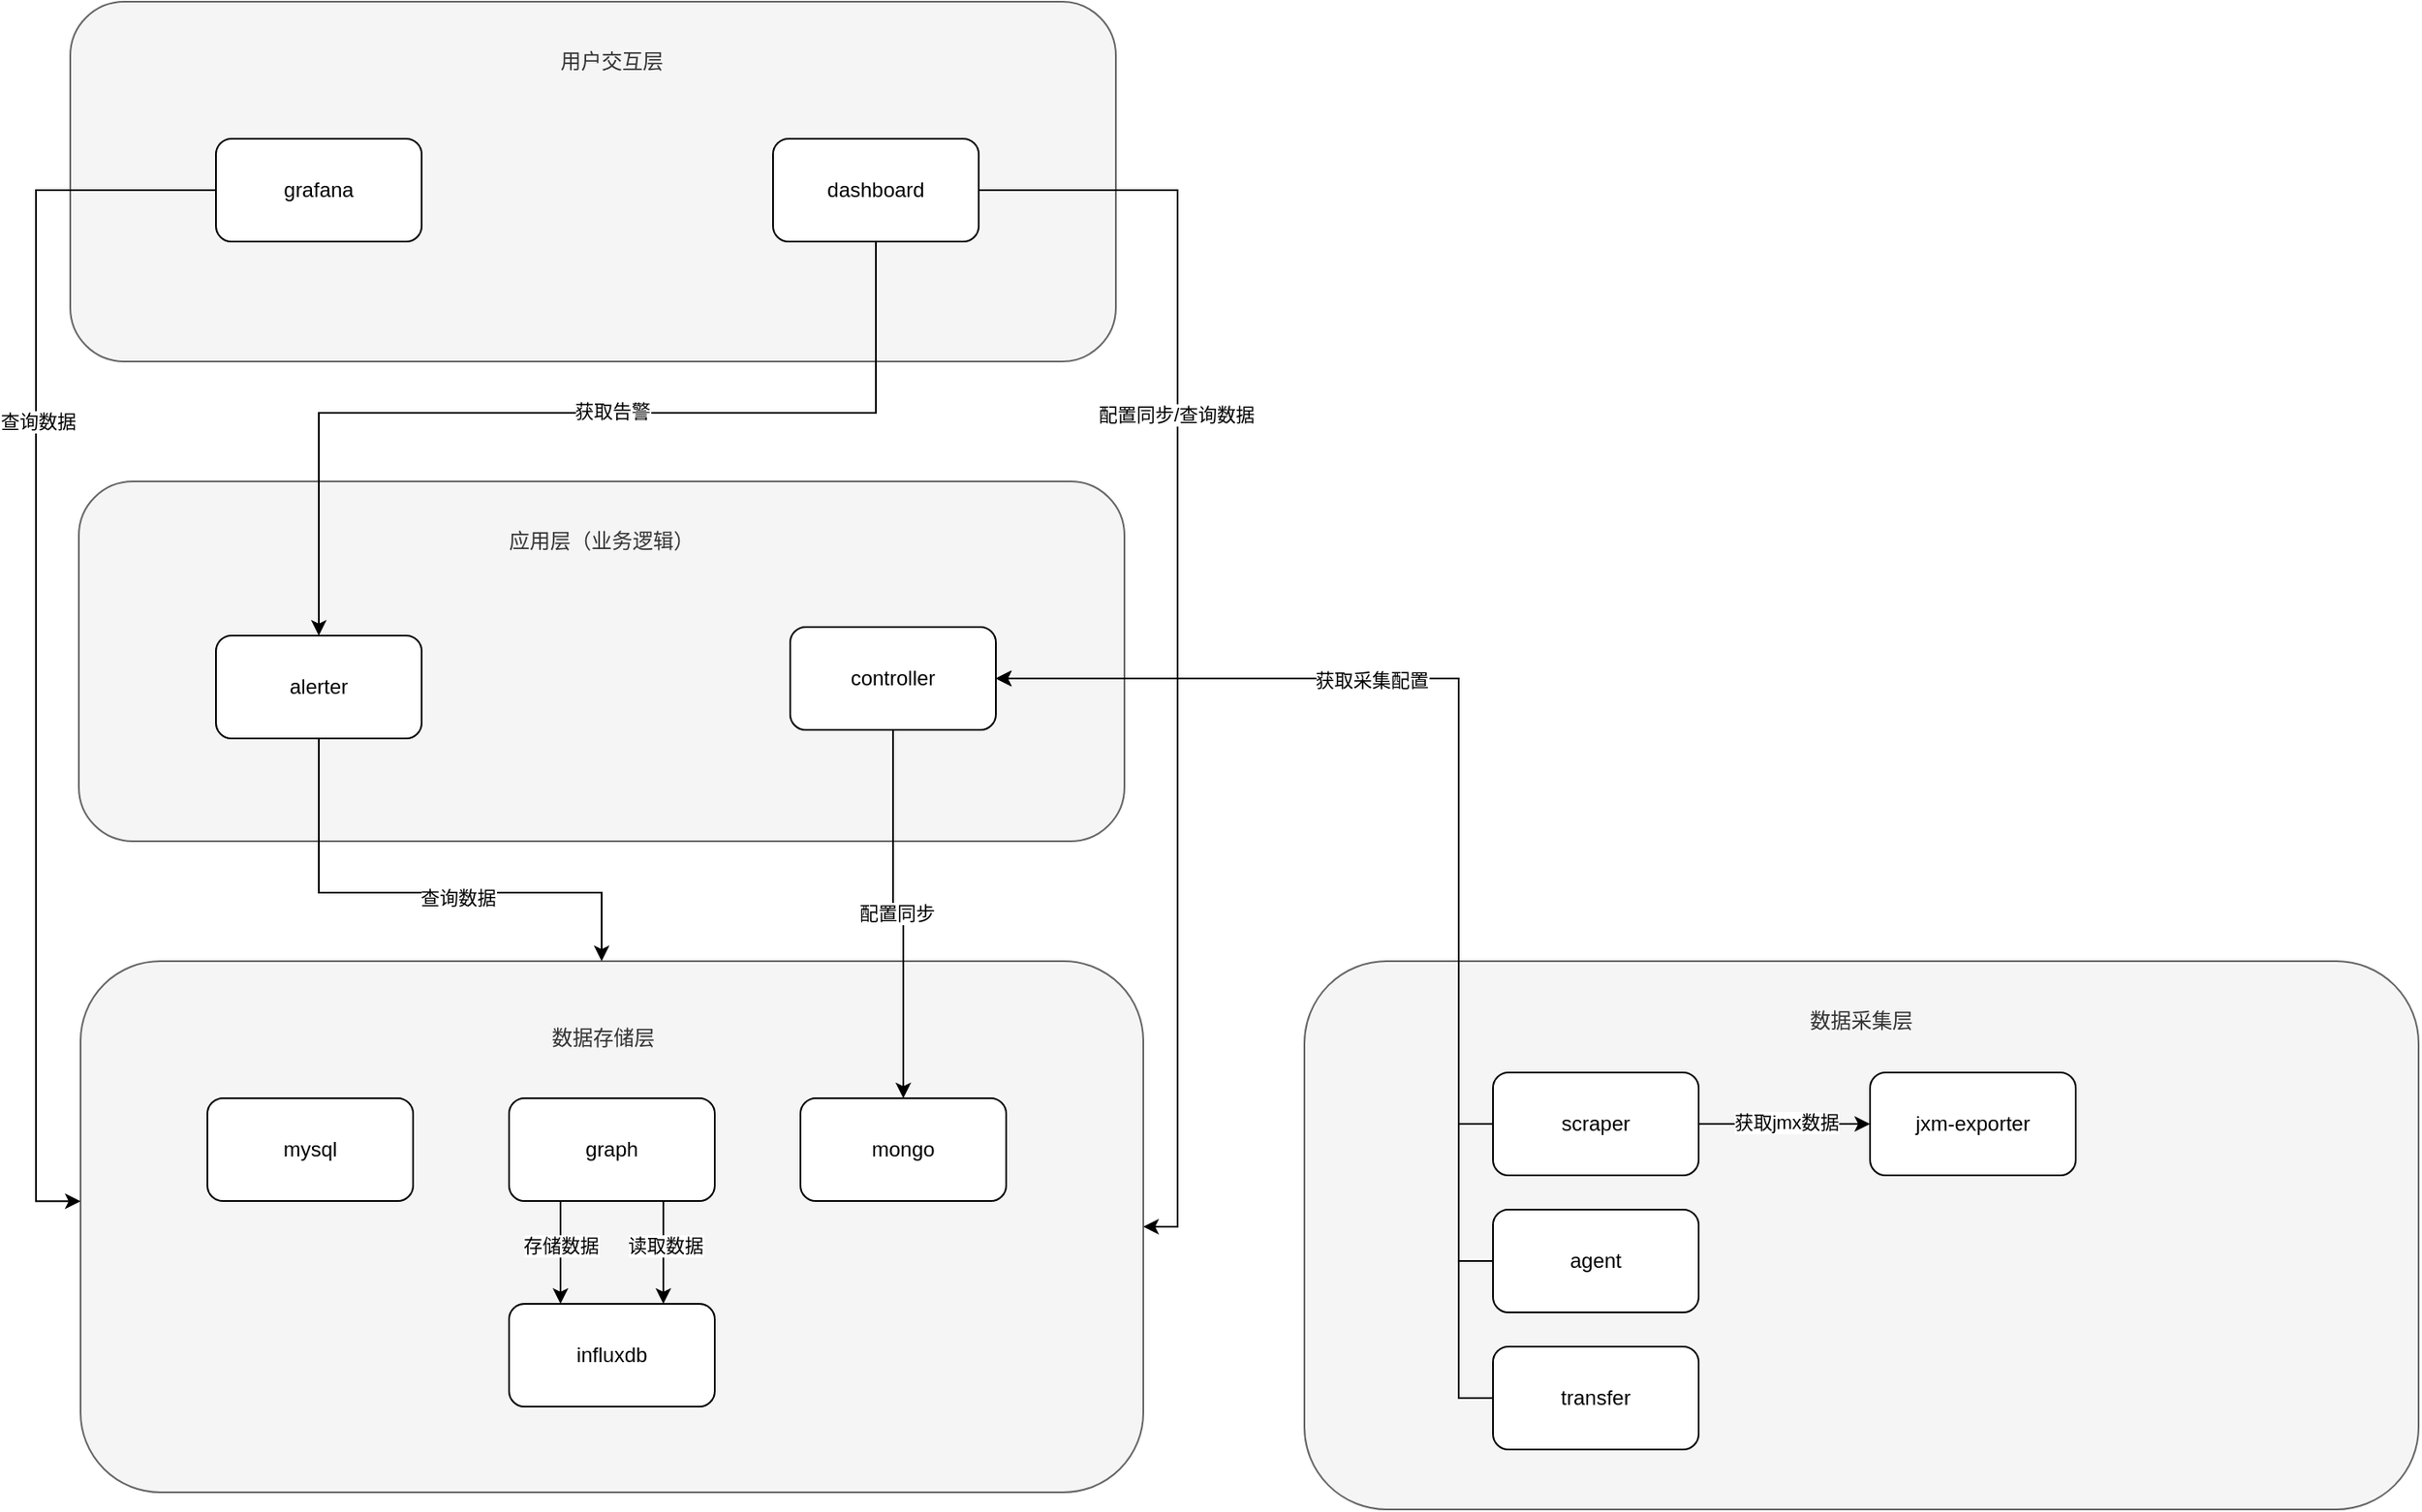 <mxfile version="27.1.4">
  <diagram name="第 1 页" id="fY5CujeRPEhwM3bfNNjF">
    <mxGraphModel dx="2577" dy="1410" grid="1" gridSize="10" guides="1" tooltips="1" connect="1" arrows="1" fold="1" page="1" pageScale="1" pageWidth="827" pageHeight="1169" math="0" shadow="0">
      <root>
        <mxCell id="0" />
        <mxCell id="1" parent="0" />
        <mxCell id="2rTzAIaTju17xesEqHSP-2" value="" style="rounded=1;whiteSpace=wrap;html=1;fillColor=#f5f5f5;fontColor=#333333;strokeColor=#666666;" vertex="1" parent="1">
          <mxGeometry x="840" y="590" width="650" height="320" as="geometry" />
        </mxCell>
        <mxCell id="2rTzAIaTju17xesEqHSP-1" value="" style="rounded=1;whiteSpace=wrap;html=1;fillColor=#f5f5f5;fontColor=#333333;strokeColor=#666666;" vertex="1" parent="1">
          <mxGeometry x="126" y="590" width="620" height="310" as="geometry" />
        </mxCell>
        <mxCell id="ItZwud2vc75NwTR2prj7-14" value="" style="rounded=1;whiteSpace=wrap;html=1;fillColor=#f5f5f5;fontColor=#333333;strokeColor=#666666;" parent="1" vertex="1">
          <mxGeometry x="125" y="310" width="610" height="210" as="geometry" />
        </mxCell>
        <mxCell id="2rTzAIaTju17xesEqHSP-6" value="" style="edgeStyle=orthogonalEdgeStyle;rounded=0;orthogonalLoop=1;jettySize=auto;html=1;" edge="1" parent="1" source="ItZwud2vc75NwTR2prj7-2" target="2rTzAIaTju17xesEqHSP-5">
          <mxGeometry relative="1" as="geometry">
            <Array as="points">
              <mxPoint x="406" y="780" />
              <mxPoint x="406" y="780" />
            </Array>
          </mxGeometry>
        </mxCell>
        <mxCell id="2rTzAIaTju17xesEqHSP-9" value="存储数据" style="edgeLabel;html=1;align=center;verticalAlign=middle;resizable=0;points=[];" vertex="1" connectable="0" parent="2rTzAIaTju17xesEqHSP-6">
          <mxGeometry x="-0.133" relative="1" as="geometry">
            <mxPoint as="offset" />
          </mxGeometry>
        </mxCell>
        <mxCell id="2rTzAIaTju17xesEqHSP-8" style="edgeStyle=orthogonalEdgeStyle;rounded=0;orthogonalLoop=1;jettySize=auto;html=1;exitX=0.75;exitY=1;exitDx=0;exitDy=0;entryX=0.75;entryY=0;entryDx=0;entryDy=0;" edge="1" parent="1" source="ItZwud2vc75NwTR2prj7-2" target="2rTzAIaTju17xesEqHSP-5">
          <mxGeometry relative="1" as="geometry" />
        </mxCell>
        <mxCell id="2rTzAIaTju17xesEqHSP-10" value="读取数据" style="edgeLabel;html=1;align=center;verticalAlign=middle;resizable=0;points=[];" vertex="1" connectable="0" parent="2rTzAIaTju17xesEqHSP-8">
          <mxGeometry x="-0.133" y="1" relative="1" as="geometry">
            <mxPoint as="offset" />
          </mxGeometry>
        </mxCell>
        <mxCell id="ItZwud2vc75NwTR2prj7-2" value="graph" style="rounded=1;whiteSpace=wrap;html=1;" parent="1" vertex="1">
          <mxGeometry x="376" y="670" width="120" height="60" as="geometry" />
        </mxCell>
        <mxCell id="ItZwud2vc75NwTR2prj7-9" value="" style="edgeStyle=orthogonalEdgeStyle;rounded=0;orthogonalLoop=1;jettySize=auto;html=1;" parent="1" source="ItZwud2vc75NwTR2prj7-3" target="ItZwud2vc75NwTR2prj7-8" edge="1">
          <mxGeometry relative="1" as="geometry" />
        </mxCell>
        <mxCell id="2rTzAIaTju17xesEqHSP-32" value="获取jmx数据" style="edgeLabel;html=1;align=center;verticalAlign=middle;resizable=0;points=[];" vertex="1" connectable="0" parent="ItZwud2vc75NwTR2prj7-9">
          <mxGeometry x="0.017" y="1" relative="1" as="geometry">
            <mxPoint as="offset" />
          </mxGeometry>
        </mxCell>
        <mxCell id="ItZwud2vc75NwTR2prj7-3" value="scraper" style="rounded=1;whiteSpace=wrap;html=1;" parent="1" vertex="1">
          <mxGeometry x="950" y="655" width="120" height="60" as="geometry" />
        </mxCell>
        <mxCell id="2rTzAIaTju17xesEqHSP-30" style="edgeStyle=orthogonalEdgeStyle;rounded=0;orthogonalLoop=1;jettySize=auto;html=1;entryX=1;entryY=0.5;entryDx=0;entryDy=0;" edge="1" parent="1" source="ItZwud2vc75NwTR2prj7-4" target="ItZwud2vc75NwTR2prj7-7">
          <mxGeometry relative="1" as="geometry">
            <Array as="points">
              <mxPoint x="930" y="765" />
              <mxPoint x="930" y="425" />
            </Array>
          </mxGeometry>
        </mxCell>
        <mxCell id="ItZwud2vc75NwTR2prj7-4" value="agent" style="rounded=1;whiteSpace=wrap;html=1;" parent="1" vertex="1">
          <mxGeometry x="950" y="735" width="120" height="60" as="geometry" />
        </mxCell>
        <mxCell id="2rTzAIaTju17xesEqHSP-31" style="edgeStyle=orthogonalEdgeStyle;rounded=0;orthogonalLoop=1;jettySize=auto;html=1;entryX=1;entryY=0.5;entryDx=0;entryDy=0;" edge="1" parent="1" source="ItZwud2vc75NwTR2prj7-5" target="ItZwud2vc75NwTR2prj7-7">
          <mxGeometry relative="1" as="geometry">
            <Array as="points">
              <mxPoint x="930" y="845" />
              <mxPoint x="930" y="425" />
            </Array>
          </mxGeometry>
        </mxCell>
        <mxCell id="ItZwud2vc75NwTR2prj7-5" value="transfer" style="rounded=1;whiteSpace=wrap;html=1;" parent="1" vertex="1">
          <mxGeometry x="950" y="815" width="120" height="60" as="geometry" />
        </mxCell>
        <mxCell id="2rTzAIaTju17xesEqHSP-22" style="edgeStyle=orthogonalEdgeStyle;rounded=0;orthogonalLoop=1;jettySize=auto;html=1;" edge="1" parent="1" source="ItZwud2vc75NwTR2prj7-6" target="2rTzAIaTju17xesEqHSP-1">
          <mxGeometry relative="1" as="geometry">
            <Array as="points">
              <mxPoint x="265" y="550" />
              <mxPoint x="430" y="550" />
            </Array>
          </mxGeometry>
        </mxCell>
        <mxCell id="2rTzAIaTju17xesEqHSP-23" value="查询数据" style="edgeLabel;html=1;align=center;verticalAlign=middle;resizable=0;points=[];" vertex="1" connectable="0" parent="2rTzAIaTju17xesEqHSP-22">
          <mxGeometry x="0.159" y="-3" relative="1" as="geometry">
            <mxPoint as="offset" />
          </mxGeometry>
        </mxCell>
        <mxCell id="ItZwud2vc75NwTR2prj7-6" value="alerter" style="rounded=1;whiteSpace=wrap;html=1;" parent="1" vertex="1">
          <mxGeometry x="205" y="400" width="120" height="60" as="geometry" />
        </mxCell>
        <mxCell id="2rTzAIaTju17xesEqHSP-17" style="edgeStyle=orthogonalEdgeStyle;rounded=0;orthogonalLoop=1;jettySize=auto;html=1;entryX=0.5;entryY=0;entryDx=0;entryDy=0;" edge="1" parent="1" source="ItZwud2vc75NwTR2prj7-7" target="2rTzAIaTju17xesEqHSP-16">
          <mxGeometry relative="1" as="geometry" />
        </mxCell>
        <mxCell id="2rTzAIaTju17xesEqHSP-18" value="配置同步" style="edgeLabel;html=1;align=center;verticalAlign=middle;resizable=0;points=[];" vertex="1" connectable="0" parent="2rTzAIaTju17xesEqHSP-17">
          <mxGeometry x="-0.009" y="1" relative="1" as="geometry">
            <mxPoint as="offset" />
          </mxGeometry>
        </mxCell>
        <mxCell id="ItZwud2vc75NwTR2prj7-7" value="controller" style="rounded=1;whiteSpace=wrap;html=1;" parent="1" vertex="1">
          <mxGeometry x="540" y="395" width="120" height="60" as="geometry" />
        </mxCell>
        <mxCell id="ItZwud2vc75NwTR2prj7-8" value="jxm-exporter" style="rounded=1;whiteSpace=wrap;html=1;" parent="1" vertex="1">
          <mxGeometry x="1170" y="655" width="120" height="60" as="geometry" />
        </mxCell>
        <mxCell id="ItZwud2vc75NwTR2prj7-15" value="&lt;span style=&quot;color: rgb(51, 51, 51);&quot;&gt;应用层（业务逻辑）&lt;/span&gt;" style="text;html=1;align=center;verticalAlign=middle;whiteSpace=wrap;rounded=0;" parent="1" vertex="1">
          <mxGeometry x="358" y="330" width="144" height="30" as="geometry" />
        </mxCell>
        <mxCell id="ItZwud2vc75NwTR2prj7-16" value="" style="rounded=1;whiteSpace=wrap;html=1;fillColor=#f5f5f5;fontColor=#333333;strokeColor=#666666;" parent="1" vertex="1">
          <mxGeometry x="120" y="30" width="610" height="210" as="geometry" />
        </mxCell>
        <mxCell id="2rTzAIaTju17xesEqHSP-13" style="edgeStyle=orthogonalEdgeStyle;rounded=0;orthogonalLoop=1;jettySize=auto;html=1;entryX=0.5;entryY=0;entryDx=0;entryDy=0;" edge="1" parent="1" source="ItZwud2vc75NwTR2prj7-17" target="ItZwud2vc75NwTR2prj7-6">
          <mxGeometry relative="1" as="geometry">
            <Array as="points">
              <mxPoint x="590" y="270" />
              <mxPoint x="265" y="270" />
            </Array>
          </mxGeometry>
        </mxCell>
        <mxCell id="2rTzAIaTju17xesEqHSP-14" value="获取告警" style="edgeLabel;html=1;align=center;verticalAlign=middle;resizable=0;points=[];" vertex="1" connectable="0" parent="2rTzAIaTju17xesEqHSP-13">
          <mxGeometry x="-0.082" y="-1" relative="1" as="geometry">
            <mxPoint as="offset" />
          </mxGeometry>
        </mxCell>
        <mxCell id="2rTzAIaTju17xesEqHSP-34" style="edgeStyle=orthogonalEdgeStyle;rounded=0;orthogonalLoop=1;jettySize=auto;html=1;entryX=1;entryY=0.5;entryDx=0;entryDy=0;" edge="1" parent="1" source="ItZwud2vc75NwTR2prj7-17" target="2rTzAIaTju17xesEqHSP-1">
          <mxGeometry relative="1" as="geometry">
            <Array as="points">
              <mxPoint x="766" y="140" />
              <mxPoint x="766" y="745" />
            </Array>
          </mxGeometry>
        </mxCell>
        <mxCell id="2rTzAIaTju17xesEqHSP-35" value="配置同步/查询数据" style="edgeLabel;html=1;align=center;verticalAlign=middle;resizable=0;points=[];" vertex="1" connectable="0" parent="2rTzAIaTju17xesEqHSP-34">
          <mxGeometry x="-0.333" y="-1" relative="1" as="geometry">
            <mxPoint as="offset" />
          </mxGeometry>
        </mxCell>
        <mxCell id="ItZwud2vc75NwTR2prj7-17" value="dashboard" style="rounded=1;whiteSpace=wrap;html=1;" parent="1" vertex="1">
          <mxGeometry x="530" y="110" width="120" height="60" as="geometry" />
        </mxCell>
        <mxCell id="2rTzAIaTju17xesEqHSP-26" style="edgeStyle=orthogonalEdgeStyle;rounded=0;orthogonalLoop=1;jettySize=auto;html=1;entryX=0;entryY=0.452;entryDx=0;entryDy=0;entryPerimeter=0;" edge="1" parent="1" source="ItZwud2vc75NwTR2prj7-18" target="2rTzAIaTju17xesEqHSP-1">
          <mxGeometry relative="1" as="geometry">
            <mxPoint x="110" y="580" as="targetPoint" />
            <Array as="points">
              <mxPoint x="100" y="140" />
              <mxPoint x="100" y="730" />
            </Array>
          </mxGeometry>
        </mxCell>
        <mxCell id="2rTzAIaTju17xesEqHSP-36" value="查询数据" style="edgeLabel;html=1;align=center;verticalAlign=middle;resizable=0;points=[];" vertex="1" connectable="0" parent="2rTzAIaTju17xesEqHSP-26">
          <mxGeometry x="-0.334" y="1" relative="1" as="geometry">
            <mxPoint as="offset" />
          </mxGeometry>
        </mxCell>
        <mxCell id="ItZwud2vc75NwTR2prj7-18" value="grafana" style="rounded=1;whiteSpace=wrap;html=1;" parent="1" vertex="1">
          <mxGeometry x="205" y="110" width="120" height="60" as="geometry" />
        </mxCell>
        <mxCell id="2rTzAIaTju17xesEqHSP-3" value="&lt;span style=&quot;color: rgb(51, 51, 51);&quot;&gt;数据存储层&lt;/span&gt;" style="text;html=1;align=center;verticalAlign=middle;whiteSpace=wrap;rounded=0;" vertex="1" parent="1">
          <mxGeometry x="359" y="620" width="144" height="30" as="geometry" />
        </mxCell>
        <mxCell id="2rTzAIaTju17xesEqHSP-4" value="&lt;span style=&quot;color: rgb(51, 51, 51);&quot;&gt;用户交互层&lt;/span&gt;" style="text;html=1;align=center;verticalAlign=middle;whiteSpace=wrap;rounded=0;" vertex="1" parent="1">
          <mxGeometry x="364" y="50" width="144" height="30" as="geometry" />
        </mxCell>
        <mxCell id="2rTzAIaTju17xesEqHSP-5" value="influxdb" style="rounded=1;whiteSpace=wrap;html=1;" vertex="1" parent="1">
          <mxGeometry x="376" y="790" width="120" height="60" as="geometry" />
        </mxCell>
        <mxCell id="2rTzAIaTju17xesEqHSP-11" value="&lt;span style=&quot;color: rgb(51, 51, 51);&quot;&gt;数据采集层&lt;/span&gt;" style="text;html=1;align=center;verticalAlign=middle;whiteSpace=wrap;rounded=0;" vertex="1" parent="1">
          <mxGeometry x="1093" y="610" width="144" height="30" as="geometry" />
        </mxCell>
        <mxCell id="2rTzAIaTju17xesEqHSP-16" value="mongo" style="rounded=1;whiteSpace=wrap;html=1;" vertex="1" parent="1">
          <mxGeometry x="546" y="670" width="120" height="60" as="geometry" />
        </mxCell>
        <mxCell id="2rTzAIaTju17xesEqHSP-20" style="edgeStyle=orthogonalEdgeStyle;rounded=0;orthogonalLoop=1;jettySize=auto;html=1;entryX=1;entryY=0.5;entryDx=0;entryDy=0;exitX=0;exitY=0.5;exitDx=0;exitDy=0;" edge="1" parent="1" source="ItZwud2vc75NwTR2prj7-3" target="ItZwud2vc75NwTR2prj7-7">
          <mxGeometry relative="1" as="geometry">
            <mxPoint x="930" y="590" as="sourcePoint" />
            <Array as="points">
              <mxPoint x="930" y="685" />
              <mxPoint x="930" y="425" />
            </Array>
          </mxGeometry>
        </mxCell>
        <mxCell id="2rTzAIaTju17xesEqHSP-21" value="获取采集配置" style="edgeLabel;html=1;align=center;verticalAlign=middle;resizable=0;points=[];" vertex="1" connectable="0" parent="2rTzAIaTju17xesEqHSP-20">
          <mxGeometry x="0.204" y="1" relative="1" as="geometry">
            <mxPoint as="offset" />
          </mxGeometry>
        </mxCell>
        <mxCell id="2rTzAIaTju17xesEqHSP-33" value="mysql" style="rounded=1;whiteSpace=wrap;html=1;" vertex="1" parent="1">
          <mxGeometry x="200" y="670" width="120" height="60" as="geometry" />
        </mxCell>
      </root>
    </mxGraphModel>
  </diagram>
</mxfile>
